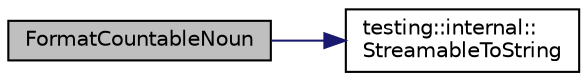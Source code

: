 digraph "FormatCountableNoun"
{
 // INTERACTIVE_SVG=YES
 // LATEX_PDF_SIZE
  bgcolor="transparent";
  edge [fontname="Helvetica",fontsize="10",labelfontname="Helvetica",labelfontsize="10"];
  node [fontname="Helvetica",fontsize="10",shape=record];
  rankdir="LR";
  Node1 [label="FormatCountableNoun",height=0.2,width=0.4,color="black", fillcolor="grey75", style="filled", fontcolor="black",tooltip=" "];
  Node1 -> Node2 [color="midnightblue",fontsize="10",style="solid",fontname="Helvetica"];
  Node2 [label="testing::internal::\lStreamableToString",height=0.2,width=0.4,color="black",URL="$d0/da7/namespacetesting_1_1internal_aad4beed95d0846e6ffc5da0978ef3bb9.html#aad4beed95d0846e6ffc5da0978ef3bb9",tooltip=" "];
}
